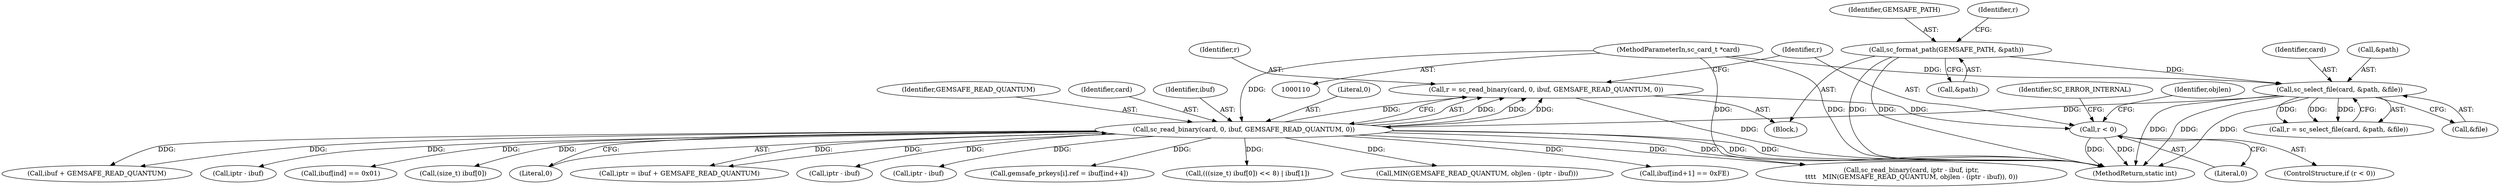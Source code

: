 digraph "0_OpenSC_360e95d45ac4123255a4c796db96337f332160ad#diff-d643a0fa169471dbf2912f4866dc49c5_5@API" {
"1000146" [label="(Call,r = sc_read_binary(card, 0, ibuf, GEMSAFE_READ_QUANTUM, 0))"];
"1000148" [label="(Call,sc_read_binary(card, 0, ibuf, GEMSAFE_READ_QUANTUM, 0))"];
"1000131" [label="(Call,sc_select_file(card, &path, &file))"];
"1000111" [label="(MethodParameterIn,sc_card_t *card)"];
"1000125" [label="(Call,sc_format_path(GEMSAFE_PATH, &path))"];
"1000155" [label="(Call,r < 0)"];
"1000129" [label="(Call,r = sc_select_file(card, &path, &file))"];
"1000112" [label="(Block,)"];
"1000161" [label="(Identifier,objlen)"];
"1000125" [label="(Call,sc_format_path(GEMSAFE_PATH, &path))"];
"1000127" [label="(Call,&path)"];
"1000157" [label="(Literal,0)"];
"1000131" [label="(Call,sc_select_file(card, &path, &file))"];
"1000207" [label="(Call,ibuf[ind+1] == 0xFE)"];
"1000200" [label="(Call,ibuf[ind] == 0x01)"];
"1000150" [label="(Literal,0)"];
"1000164" [label="(Call,(size_t) ibuf[0])"];
"1000152" [label="(Identifier,GEMSAFE_READ_QUANTUM)"];
"1000133" [label="(Call,&path)"];
"1000156" [label="(Identifier,r)"];
"1000126" [label="(Identifier,GEMSAFE_PATH)"];
"1000153" [label="(Literal,0)"];
"1000310" [label="(Call,iptr - ibuf)"];
"1000301" [label="(Call,iptr - ibuf)"];
"1000135" [label="(Call,&file)"];
"1000215" [label="(Call,gemsafe_prkeys[i].ref = ibuf[ind+4])"];
"1000148" [label="(Call,sc_read_binary(card, 0, ibuf, GEMSAFE_READ_QUANTUM, 0))"];
"1000111" [label="(MethodParameterIn,sc_card_t *card)"];
"1000155" [label="(Call,r < 0)"];
"1000159" [label="(Identifier,SC_ERROR_INTERNAL)"];
"1000162" [label="(Call,(((size_t) ibuf[0]) << 8) | ibuf[1])"];
"1000314" [label="(Call,MIN(GEMSAFE_READ_QUANTUM, objlen - (iptr - ibuf)))"];
"1000308" [label="(Call,sc_read_binary(card, iptr - ibuf, iptr,\n\t\t\t\t   MIN(GEMSAFE_READ_QUANTUM, objlen - (iptr - ibuf)), 0))"];
"1000294" [label="(Call,ibuf + GEMSAFE_READ_QUANTUM)"];
"1000154" [label="(ControlStructure,if (r < 0))"];
"1000146" [label="(Call,r = sc_read_binary(card, 0, ibuf, GEMSAFE_READ_QUANTUM, 0))"];
"1000292" [label="(Call,iptr = ibuf + GEMSAFE_READ_QUANTUM)"];
"1000149" [label="(Identifier,card)"];
"1000318" [label="(Call,iptr - ibuf)"];
"1000151" [label="(Identifier,ibuf)"];
"1000147" [label="(Identifier,r)"];
"1000130" [label="(Identifier,r)"];
"1000132" [label="(Identifier,card)"];
"1000487" [label="(MethodReturn,static int)"];
"1000146" -> "1000112"  [label="AST: "];
"1000146" -> "1000148"  [label="CFG: "];
"1000147" -> "1000146"  [label="AST: "];
"1000148" -> "1000146"  [label="AST: "];
"1000156" -> "1000146"  [label="CFG: "];
"1000146" -> "1000487"  [label="DDG: "];
"1000148" -> "1000146"  [label="DDG: "];
"1000148" -> "1000146"  [label="DDG: "];
"1000148" -> "1000146"  [label="DDG: "];
"1000148" -> "1000146"  [label="DDG: "];
"1000146" -> "1000155"  [label="DDG: "];
"1000148" -> "1000153"  [label="CFG: "];
"1000149" -> "1000148"  [label="AST: "];
"1000150" -> "1000148"  [label="AST: "];
"1000151" -> "1000148"  [label="AST: "];
"1000152" -> "1000148"  [label="AST: "];
"1000153" -> "1000148"  [label="AST: "];
"1000148" -> "1000487"  [label="DDG: "];
"1000148" -> "1000487"  [label="DDG: "];
"1000148" -> "1000487"  [label="DDG: "];
"1000131" -> "1000148"  [label="DDG: "];
"1000111" -> "1000148"  [label="DDG: "];
"1000148" -> "1000164"  [label="DDG: "];
"1000148" -> "1000162"  [label="DDG: "];
"1000148" -> "1000200"  [label="DDG: "];
"1000148" -> "1000207"  [label="DDG: "];
"1000148" -> "1000215"  [label="DDG: "];
"1000148" -> "1000292"  [label="DDG: "];
"1000148" -> "1000292"  [label="DDG: "];
"1000148" -> "1000294"  [label="DDG: "];
"1000148" -> "1000294"  [label="DDG: "];
"1000148" -> "1000301"  [label="DDG: "];
"1000148" -> "1000308"  [label="DDG: "];
"1000148" -> "1000310"  [label="DDG: "];
"1000148" -> "1000314"  [label="DDG: "];
"1000148" -> "1000318"  [label="DDG: "];
"1000131" -> "1000129"  [label="AST: "];
"1000131" -> "1000135"  [label="CFG: "];
"1000132" -> "1000131"  [label="AST: "];
"1000133" -> "1000131"  [label="AST: "];
"1000135" -> "1000131"  [label="AST: "];
"1000129" -> "1000131"  [label="CFG: "];
"1000131" -> "1000487"  [label="DDG: "];
"1000131" -> "1000487"  [label="DDG: "];
"1000131" -> "1000487"  [label="DDG: "];
"1000131" -> "1000129"  [label="DDG: "];
"1000131" -> "1000129"  [label="DDG: "];
"1000131" -> "1000129"  [label="DDG: "];
"1000111" -> "1000131"  [label="DDG: "];
"1000125" -> "1000131"  [label="DDG: "];
"1000111" -> "1000110"  [label="AST: "];
"1000111" -> "1000487"  [label="DDG: "];
"1000111" -> "1000308"  [label="DDG: "];
"1000125" -> "1000112"  [label="AST: "];
"1000125" -> "1000127"  [label="CFG: "];
"1000126" -> "1000125"  [label="AST: "];
"1000127" -> "1000125"  [label="AST: "];
"1000130" -> "1000125"  [label="CFG: "];
"1000125" -> "1000487"  [label="DDG: "];
"1000125" -> "1000487"  [label="DDG: "];
"1000155" -> "1000154"  [label="AST: "];
"1000155" -> "1000157"  [label="CFG: "];
"1000156" -> "1000155"  [label="AST: "];
"1000157" -> "1000155"  [label="AST: "];
"1000159" -> "1000155"  [label="CFG: "];
"1000161" -> "1000155"  [label="CFG: "];
"1000155" -> "1000487"  [label="DDG: "];
"1000155" -> "1000487"  [label="DDG: "];
}
